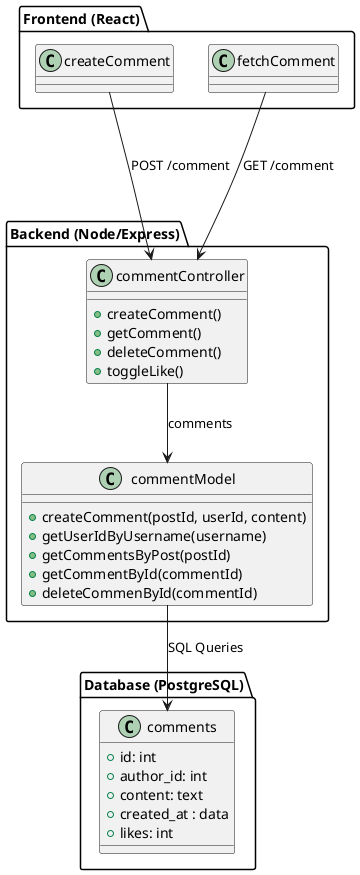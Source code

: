 @startuml
package "Frontend (React)" {
    class createComment
    class fetchComment
}

package "Backend (Node/Express)" {
class commentController {
    + createComment()
    + getComment()
    + deleteComment()
    + toggleLike()
}

class commentModel {
    + createComment(postId, userId, content)
    + getUserIdByUsername(username)
    + getCommentsByPost(postId)
    + getCommentById(commentId)
    + deleteCommenById(commentId)
    }
}

package "Database (PostgreSQL)" {
    class comments {
        + id: int
        + author_id: int
        + content: text
        + created_at : data
        + likes: int 
    }
}
' Define relationships between frontend classes and backend controller
createComment --> commentController : "POST /comment"
fetchComment ---> commentController :"GET /comment"


' Define relationships between backend controller and database model
commentController --> commentModel : "comments"
commentModel --> comments : "SQL Queries"
@enduml 